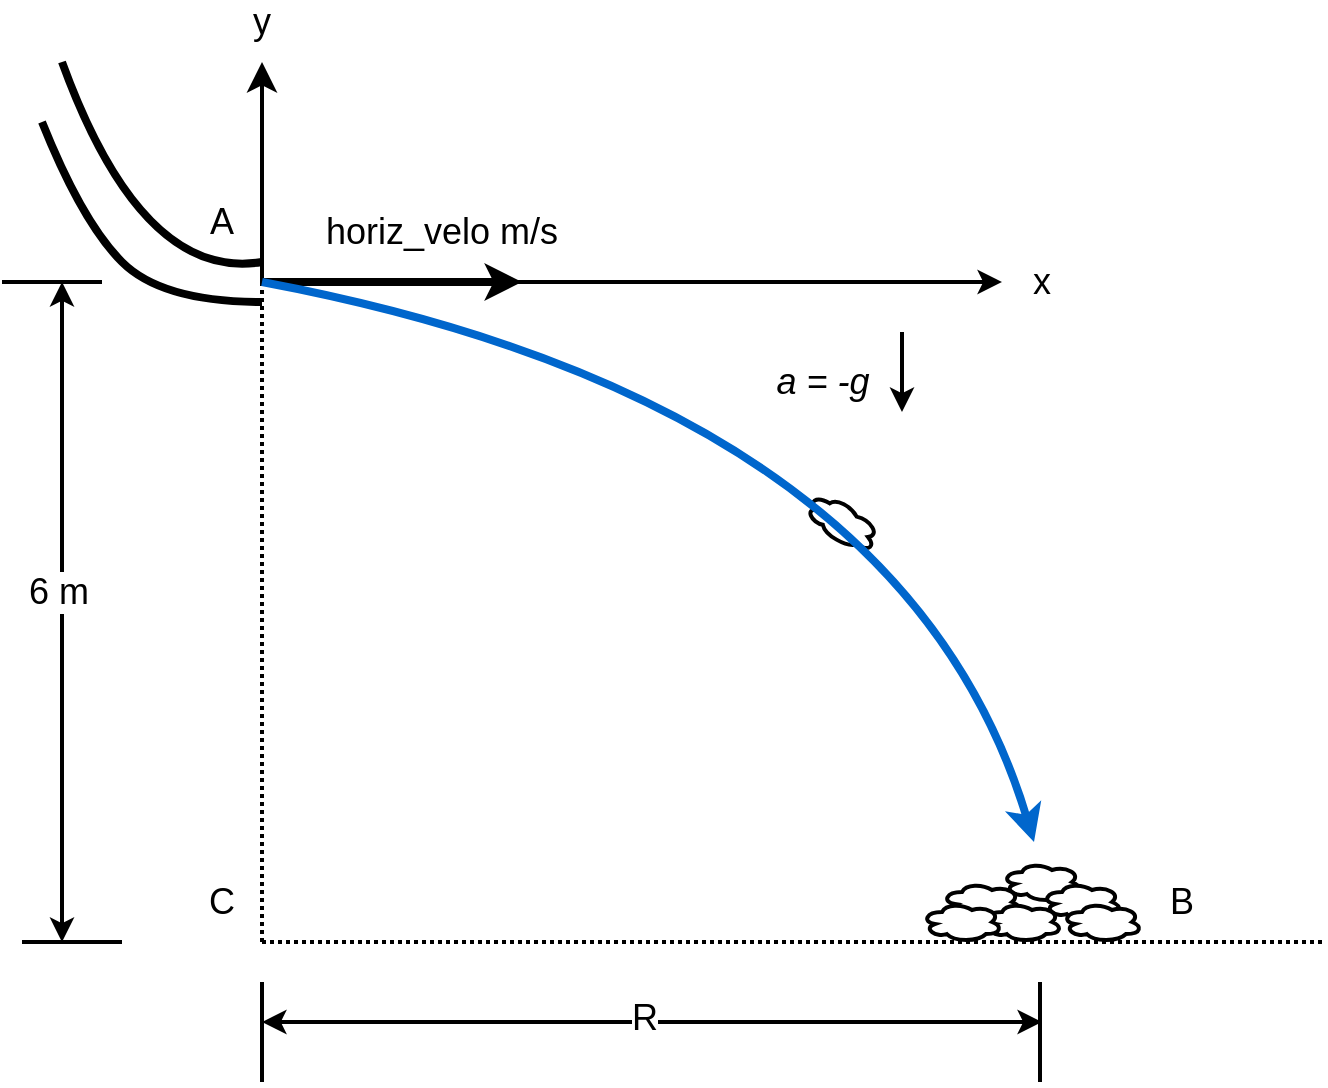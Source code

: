 <mxfile version="14.5.10" type="device"><diagram id="4e2ZxdwipAn3pqPpA8oC" name="Page-1"><mxGraphModel dx="1093" dy="735" grid="1" gridSize="10" guides="1" tooltips="1" connect="1" arrows="1" fold="1" page="1" pageScale="1" pageWidth="850" pageHeight="1100" math="0" shadow="0"><root><mxCell id="0"/><mxCell id="1" parent="0"/><mxCell id="bN_DiifugAi3mfUXXKrf-1" value="" style="curved=1;endArrow=none;html=1;endFill=0;strokeWidth=4;" parent="1" edge="1"><mxGeometry width="50" height="50" relative="1" as="geometry"><mxPoint x="160" y="240" as="sourcePoint"/><mxPoint x="50" y="150" as="targetPoint"/><Array as="points"><mxPoint x="110" y="240"/><mxPoint x="70" y="200"/></Array></mxGeometry></mxCell><mxCell id="bN_DiifugAi3mfUXXKrf-3" value="" style="curved=1;endArrow=none;html=1;endFill=0;strokeWidth=4;" parent="1" edge="1"><mxGeometry width="50" height="50" relative="1" as="geometry"><mxPoint x="160" y="220" as="sourcePoint"/><mxPoint x="60" y="120" as="targetPoint"/><Array as="points"><mxPoint x="100" y="230"/></Array></mxGeometry></mxCell><mxCell id="bN_DiifugAi3mfUXXKrf-4" value="" style="endArrow=classic;html=1;strokeWidth=4;" parent="1" edge="1"><mxGeometry width="50" height="50" relative="1" as="geometry"><mxPoint x="160" y="230" as="sourcePoint"/><mxPoint x="290" y="230" as="targetPoint"/></mxGeometry></mxCell><mxCell id="bN_DiifugAi3mfUXXKrf-5" value="" style="endArrow=classic;html=1;strokeWidth=2;endFill=1;" parent="1" edge="1"><mxGeometry width="50" height="50" relative="1" as="geometry"><mxPoint x="160" y="230" as="sourcePoint"/><mxPoint x="530" y="230" as="targetPoint"/></mxGeometry></mxCell><mxCell id="bN_DiifugAi3mfUXXKrf-6" value="" style="endArrow=classic;html=1;strokeWidth=2;endFill=1;startArrow=none;startFill=0;endSize=9;startSize=8;jumpSize=5;" parent="1" edge="1"><mxGeometry width="50" height="50" relative="1" as="geometry"><mxPoint x="160" y="230" as="sourcePoint"/><mxPoint x="160" y="120" as="targetPoint"/></mxGeometry></mxCell><mxCell id="bN_DiifugAi3mfUXXKrf-7" value="" style="endArrow=none;html=1;strokeWidth=2;dashed=1;dashPattern=1 1;" parent="1" edge="1"><mxGeometry width="50" height="50" relative="1" as="geometry"><mxPoint x="160" y="560" as="sourcePoint"/><mxPoint x="160" y="230" as="targetPoint"/></mxGeometry></mxCell><mxCell id="bN_DiifugAi3mfUXXKrf-8" value="" style="ellipse;shape=cloud;whiteSpace=wrap;html=1;strokeWidth=2;" parent="1" vertex="1"><mxGeometry x="530" y="520" width="40" height="20" as="geometry"/></mxCell><mxCell id="bN_DiifugAi3mfUXXKrf-9" value="" style="ellipse;shape=cloud;whiteSpace=wrap;html=1;strokeWidth=2;" parent="1" vertex="1"><mxGeometry x="550" y="530" width="40" height="20" as="geometry"/></mxCell><mxCell id="bN_DiifugAi3mfUXXKrf-10" value="" style="ellipse;shape=cloud;whiteSpace=wrap;html=1;strokeWidth=2;" parent="1" vertex="1"><mxGeometry x="500" y="530" width="40" height="20" as="geometry"/></mxCell><mxCell id="bN_DiifugAi3mfUXXKrf-11" value="" style="ellipse;shape=cloud;whiteSpace=wrap;html=1;strokeWidth=2;" parent="1" vertex="1"><mxGeometry x="560" y="540" width="40" height="20" as="geometry"/></mxCell><mxCell id="bN_DiifugAi3mfUXXKrf-12" value="" style="ellipse;shape=cloud;whiteSpace=wrap;html=1;strokeWidth=2;" parent="1" vertex="1"><mxGeometry x="520" y="540" width="40" height="20" as="geometry"/></mxCell><mxCell id="bN_DiifugAi3mfUXXKrf-13" value="" style="ellipse;shape=cloud;whiteSpace=wrap;html=1;strokeWidth=2;" parent="1" vertex="1"><mxGeometry x="490" y="540" width="40" height="20" as="geometry"/></mxCell><mxCell id="bN_DiifugAi3mfUXXKrf-15" value="" style="ellipse;shape=cloud;whiteSpace=wrap;html=1;rotation=30;strokeWidth=2;" parent="1" vertex="1"><mxGeometry x="430" y="340" width="40" height="20" as="geometry"/></mxCell><mxCell id="bN_DiifugAi3mfUXXKrf-20" value="" style="endArrow=none;html=1;strokeWidth=2;dashed=1;dashPattern=1 1;" parent="1" edge="1"><mxGeometry width="50" height="50" relative="1" as="geometry"><mxPoint x="160" y="560" as="sourcePoint"/><mxPoint x="690" y="560" as="targetPoint"/></mxGeometry></mxCell><mxCell id="bN_DiifugAi3mfUXXKrf-21" value="" style="curved=1;endArrow=classic;html=1;strokeWidth=4;strokeColor=#0066CC;" parent="1" edge="1"><mxGeometry width="50" height="50" relative="1" as="geometry"><mxPoint x="160" y="230" as="sourcePoint"/><mxPoint x="546" y="510" as="targetPoint"/><Array as="points"><mxPoint x="480" y="290"/></Array></mxGeometry></mxCell><mxCell id="bN_DiifugAi3mfUXXKrf-25" value="" style="endArrow=none;html=1;strokeWidth=2;" parent="1" edge="1"><mxGeometry width="50" height="50" relative="1" as="geometry"><mxPoint x="30" y="230" as="sourcePoint"/><mxPoint x="80" y="230" as="targetPoint"/></mxGeometry></mxCell><mxCell id="bN_DiifugAi3mfUXXKrf-26" value="" style="endArrow=none;html=1;strokeWidth=2;" parent="1" edge="1"><mxGeometry width="50" height="50" relative="1" as="geometry"><mxPoint x="40" y="560" as="sourcePoint"/><mxPoint x="90" y="560" as="targetPoint"/></mxGeometry></mxCell><mxCell id="bN_DiifugAi3mfUXXKrf-28" value="" style="endArrow=classic;startArrow=classic;html=1;strokeWidth=2;" parent="1" edge="1"><mxGeometry width="50" height="50" relative="1" as="geometry"><mxPoint x="60" y="560" as="sourcePoint"/><mxPoint x="60" y="230" as="targetPoint"/></mxGeometry></mxCell><mxCell id="bN_DiifugAi3mfUXXKrf-29" value="6 m" style="edgeLabel;html=1;align=center;verticalAlign=middle;resizable=0;points=[];fontSize=18;" parent="bN_DiifugAi3mfUXXKrf-28" vertex="1" connectable="0"><mxGeometry x="0.061" y="2" relative="1" as="geometry"><mxPoint as="offset"/></mxGeometry></mxCell><mxCell id="bN_DiifugAi3mfUXXKrf-30" value="A" style="text;html=1;strokeColor=none;fillColor=none;align=center;verticalAlign=middle;whiteSpace=wrap;rounded=0;fontSize=18;" parent="1" vertex="1"><mxGeometry x="120" y="190" width="40" height="20" as="geometry"/></mxCell><mxCell id="bN_DiifugAi3mfUXXKrf-31" value="B" style="text;html=1;strokeColor=none;fillColor=none;align=center;verticalAlign=middle;whiteSpace=wrap;rounded=0;fontSize=18;" parent="1" vertex="1"><mxGeometry x="600" y="530" width="40" height="20" as="geometry"/></mxCell><mxCell id="bN_DiifugAi3mfUXXKrf-33" value="C" style="text;html=1;strokeColor=none;fillColor=none;align=center;verticalAlign=middle;whiteSpace=wrap;rounded=0;fontSize=18;" parent="1" vertex="1"><mxGeometry x="120" y="530" width="40" height="20" as="geometry"/></mxCell><mxCell id="bN_DiifugAi3mfUXXKrf-34" value="" style="endArrow=none;html=1;strokeWidth=2;fontSize=18;" parent="1" edge="1"><mxGeometry width="50" height="50" relative="1" as="geometry"><mxPoint x="160" y="580" as="sourcePoint"/><mxPoint x="160" y="630" as="targetPoint"/></mxGeometry></mxCell><mxCell id="bN_DiifugAi3mfUXXKrf-35" value="" style="endArrow=none;html=1;strokeWidth=2;fontSize=18;" parent="1" edge="1"><mxGeometry width="50" height="50" relative="1" as="geometry"><mxPoint x="549" y="580" as="sourcePoint"/><mxPoint x="549" y="630" as="targetPoint"/></mxGeometry></mxCell><mxCell id="bN_DiifugAi3mfUXXKrf-36" value="" style="endArrow=classic;startArrow=classic;html=1;strokeWidth=2;fontSize=18;" parent="1" edge="1"><mxGeometry width="50" height="50" relative="1" as="geometry"><mxPoint x="160" y="600" as="sourcePoint"/><mxPoint x="550" y="600" as="targetPoint"/></mxGeometry></mxCell><mxCell id="bN_DiifugAi3mfUXXKrf-37" value="R" style="edgeLabel;html=1;align=center;verticalAlign=middle;resizable=0;points=[];fontSize=18;" parent="bN_DiifugAi3mfUXXKrf-36" vertex="1" connectable="0"><mxGeometry x="-0.021" y="2" relative="1" as="geometry"><mxPoint as="offset"/></mxGeometry></mxCell><mxCell id="bN_DiifugAi3mfUXXKrf-38" value="x" style="text;html=1;strokeColor=none;fillColor=none;align=center;verticalAlign=middle;whiteSpace=wrap;rounded=0;fontSize=18;" parent="1" vertex="1"><mxGeometry x="530" y="220" width="40" height="20" as="geometry"/></mxCell><mxCell id="bN_DiifugAi3mfUXXKrf-39" value="y" style="text;html=1;strokeColor=none;fillColor=none;align=center;verticalAlign=middle;whiteSpace=wrap;rounded=0;fontSize=18;" parent="1" vertex="1"><mxGeometry x="140" y="90" width="40" height="20" as="geometry"/></mxCell><mxCell id="bN_DiifugAi3mfUXXKrf-40" value="horiz_velo m/s" style="text;html=1;strokeColor=none;fillColor=none;align=center;verticalAlign=middle;whiteSpace=wrap;rounded=0;fontSize=18;" parent="1" vertex="1"><mxGeometry x="190" y="190" width="120" height="30" as="geometry"/></mxCell><mxCell id="bN_DiifugAi3mfUXXKrf-41" value="&lt;i&gt;a = -g&lt;/i&gt;" style="text;html=1;align=center;verticalAlign=middle;resizable=0;points=[];autosize=1;fontSize=18;" parent="1" vertex="1"><mxGeometry x="410" y="265" width="60" height="30" as="geometry"/></mxCell><mxCell id="bN_DiifugAi3mfUXXKrf-42" value="" style="endArrow=classic;html=1;strokeWidth=2;fontSize=18;" parent="1" edge="1"><mxGeometry width="50" height="50" relative="1" as="geometry"><mxPoint x="480" y="255" as="sourcePoint"/><mxPoint x="480" y="295" as="targetPoint"/></mxGeometry></mxCell></root></mxGraphModel></diagram></mxfile>